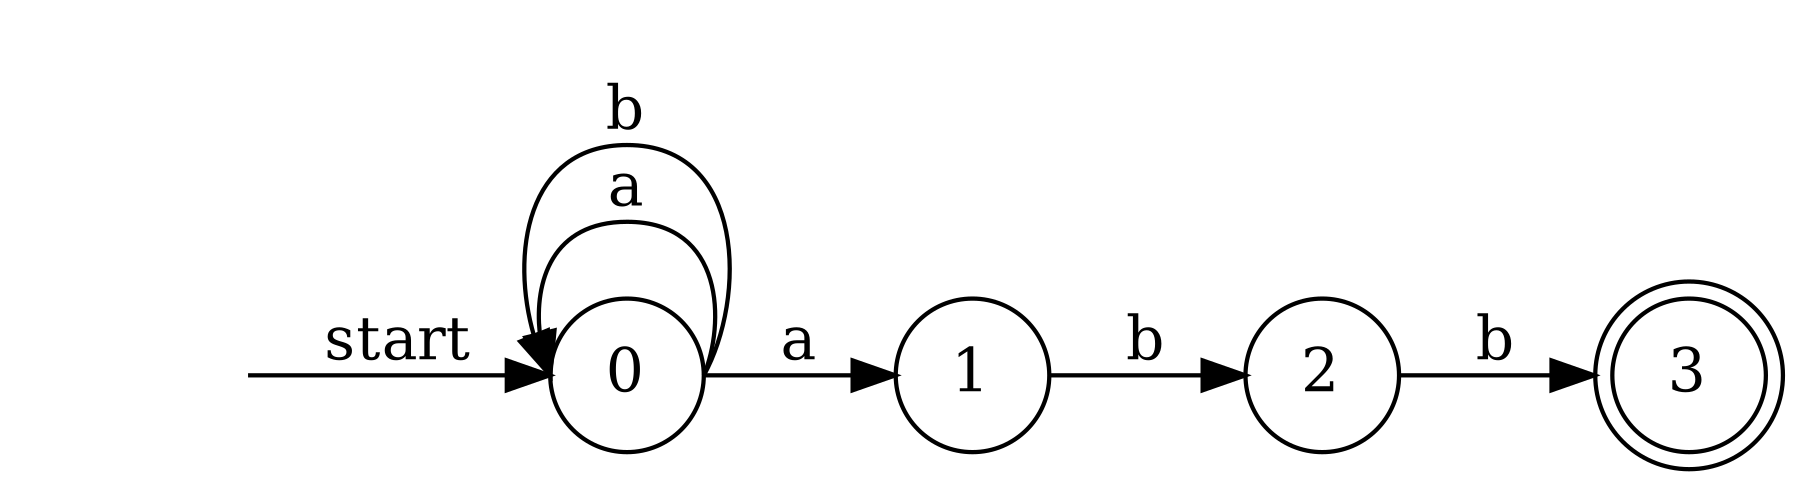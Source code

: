 digraph finite_state_machine {
	rankdir=LR;
	size="12,9!"
    S [ style = invis ];
	node [shape = doublecircle]; "3";
	node [shape = circle];
	S   -> "0" [label = "start"];
	"0":e -> "0":w [label = "a"];
	"0":e -> "0":w [label = "b"];
	"0" -> "1" [label = "a"];
	"1" -> "2" [label = "b"];
	"2" -> "3" [label = "b"];
}
